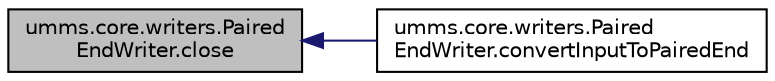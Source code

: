 digraph "umms.core.writers.PairedEndWriter.close"
{
  edge [fontname="Helvetica",fontsize="10",labelfontname="Helvetica",labelfontsize="10"];
  node [fontname="Helvetica",fontsize="10",shape=record];
  rankdir="LR";
  Node1 [label="umms.core.writers.Paired\lEndWriter.close",height=0.2,width=0.4,color="black", fillcolor="grey75", style="filled" fontcolor="black"];
  Node1 -> Node2 [dir="back",color="midnightblue",fontsize="10",style="solid",fontname="Helvetica"];
  Node2 [label="umms.core.writers.Paired\lEndWriter.convertInputToPairedEnd",height=0.2,width=0.4,color="black", fillcolor="white", style="filled",URL="$classumms_1_1core_1_1writers_1_1_paired_end_writer.html#a7681512eb93745733ef348dbccf184ba"];
}
